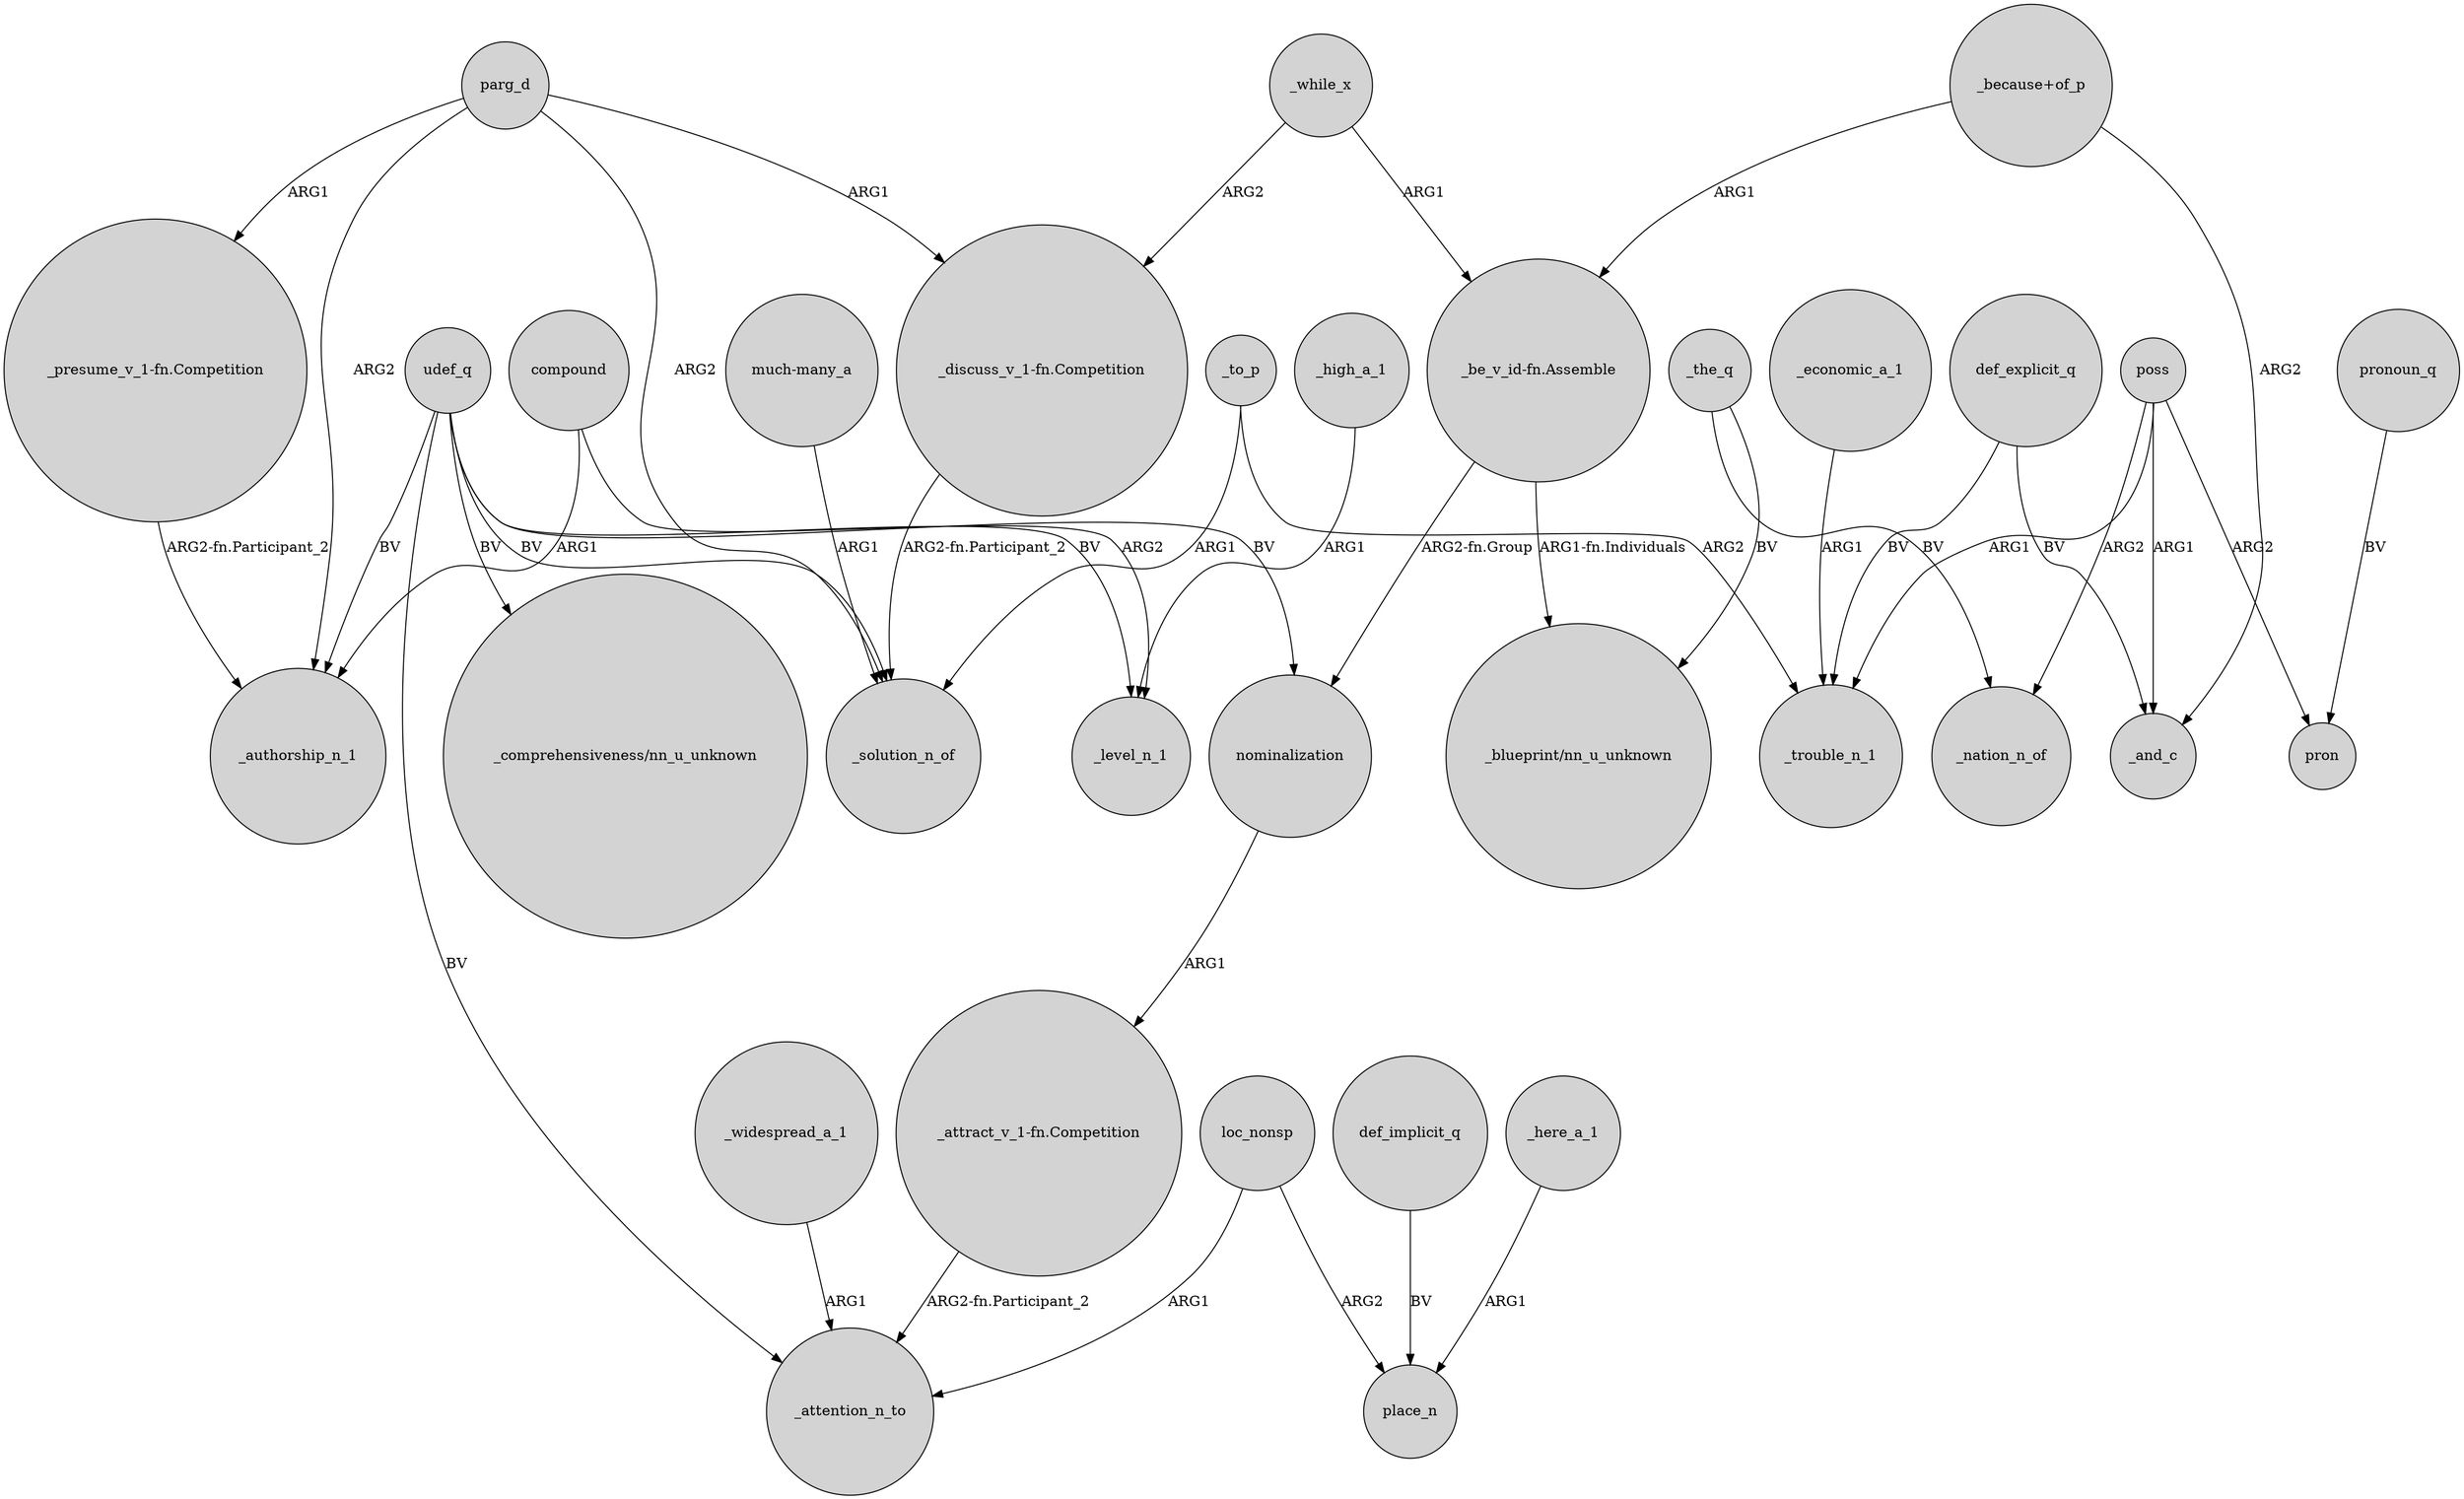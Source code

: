 digraph {
	node [shape=circle style=filled]
	"_discuss_v_1-fn.Competition" -> _solution_n_of [label="ARG2-fn.Participant_2"]
	"_be_v_id-fn.Assemble" -> nominalization [label="ARG2-fn.Group"]
	udef_q -> "_comprehensiveness/nn_u_unknown" [label=BV]
	def_implicit_q -> place_n [label=BV]
	_the_q -> _nation_n_of [label=BV]
	udef_q -> _attention_n_to [label=BV]
	udef_q -> nominalization [label=BV]
	_high_a_1 -> _level_n_1 [label=ARG1]
	_while_x -> "_be_v_id-fn.Assemble" [label=ARG1]
	_here_a_1 -> place_n [label=ARG1]
	def_explicit_q -> _and_c [label=BV]
	pronoun_q -> pron [label=BV]
	udef_q -> _solution_n_of [label=BV]
	compound -> _level_n_1 [label=ARG2]
	poss -> pron [label=ARG2]
	compound -> _authorship_n_1 [label=ARG1]
	"_presume_v_1-fn.Competition" -> _authorship_n_1 [label="ARG2-fn.Participant_2"]
	"_attract_v_1-fn.Competition" -> _attention_n_to [label="ARG2-fn.Participant_2"]
	poss -> _and_c [label=ARG1]
	"_because+of_p" -> _and_c [label=ARG2]
	_to_p -> _solution_n_of [label=ARG1]
	udef_q -> _level_n_1 [label=BV]
	poss -> _nation_n_of [label=ARG2]
	udef_q -> _authorship_n_1 [label=BV]
	nominalization -> "_attract_v_1-fn.Competition" [label=ARG1]
	def_explicit_q -> _trouble_n_1 [label=BV]
	_to_p -> _trouble_n_1 [label=ARG2]
	parg_d -> "_discuss_v_1-fn.Competition" [label=ARG1]
	parg_d -> _solution_n_of [label=ARG2]
	loc_nonsp -> place_n [label=ARG2]
	parg_d -> _authorship_n_1 [label=ARG2]
	_the_q -> "_blueprint/nn_u_unknown" [label=BV]
	_economic_a_1 -> _trouble_n_1 [label=ARG1]
	"_be_v_id-fn.Assemble" -> "_blueprint/nn_u_unknown" [label="ARG1-fn.Individuals"]
	parg_d -> "_presume_v_1-fn.Competition" [label=ARG1]
	"much-many_a" -> _solution_n_of [label=ARG1]
	"_because+of_p" -> "_be_v_id-fn.Assemble" [label=ARG1]
	loc_nonsp -> _attention_n_to [label=ARG1]
	poss -> _trouble_n_1 [label=ARG1]
	_widespread_a_1 -> _attention_n_to [label=ARG1]
	_while_x -> "_discuss_v_1-fn.Competition" [label=ARG2]
}
